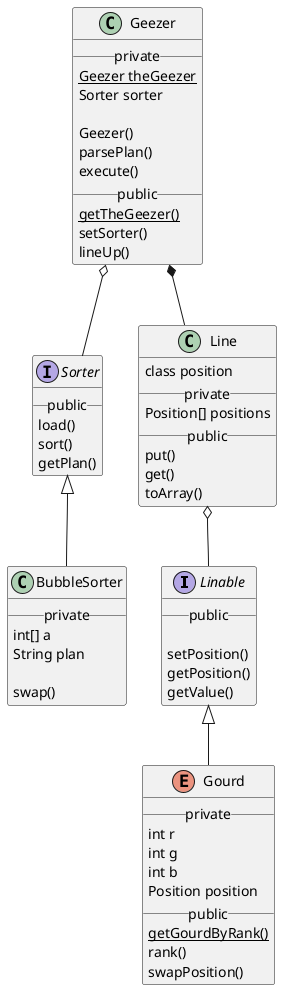 @startuml character1

interface Linable{
__ public __

    setPosition()
    getPosition()
    getValue()
}

interface Sorter{
__ public __
    load()
    sort()
    getPlan()
}

class BubbleSorter{
__ private __
    int[] a
    String plan

    swap()
}


class Line {
    class position
__ private __
    Position[] positions
__ public __
    put()
    get()
    toArray()
}

class Geezer{
__ private __
    {static}Geezer theGeezer
    Sorter sorter

    Geezer()
    parsePlan()
    execute()
__ public __
    {static}getTheGeezer()
    setSorter()
    lineUp()
}

enum Gourd{
__ private __
    int r
    int g
    int b
    Position position
__ public __
    {static}getGourdByRank()
    rank()
    swapPosition()
}

Sorter <|-- BubbleSorter
Linable <|-- Gourd
Line o-- Linable
Geezer o-- Sorter
Geezer *-- Line
@enduml
